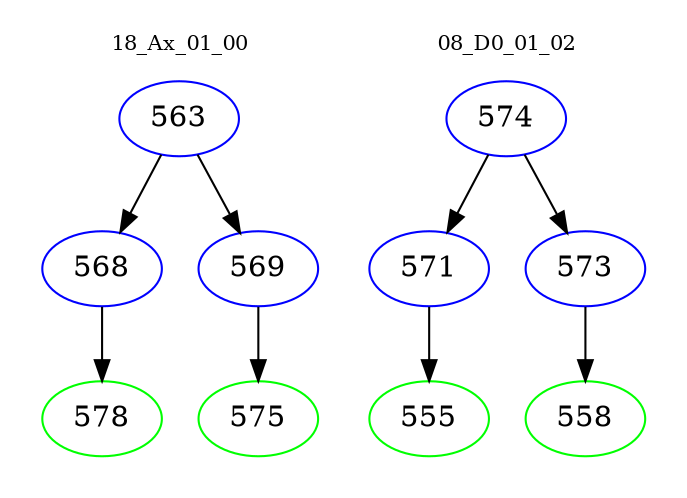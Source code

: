 digraph{
subgraph cluster_0 {
color = white
label = "18_Ax_01_00";
fontsize=10;
T0_563 [label="563", color="blue"]
T0_563 -> T0_568 [color="black"]
T0_568 [label="568", color="blue"]
T0_568 -> T0_578 [color="black"]
T0_578 [label="578", color="green"]
T0_563 -> T0_569 [color="black"]
T0_569 [label="569", color="blue"]
T0_569 -> T0_575 [color="black"]
T0_575 [label="575", color="green"]
}
subgraph cluster_1 {
color = white
label = "08_D0_01_02";
fontsize=10;
T1_574 [label="574", color="blue"]
T1_574 -> T1_571 [color="black"]
T1_571 [label="571", color="blue"]
T1_571 -> T1_555 [color="black"]
T1_555 [label="555", color="green"]
T1_574 -> T1_573 [color="black"]
T1_573 [label="573", color="blue"]
T1_573 -> T1_558 [color="black"]
T1_558 [label="558", color="green"]
}
}
